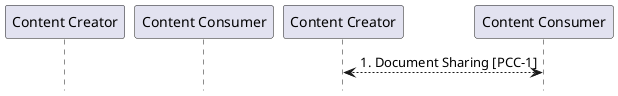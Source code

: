 @startuml
hide footbox
participant "Content Creator" as ContentCreator
participant "Content Consumer" as ContentConsumer
"Content Creator" <--> "Content Consumer" : 1. Document Sharing [PCC-1]
@enduml

